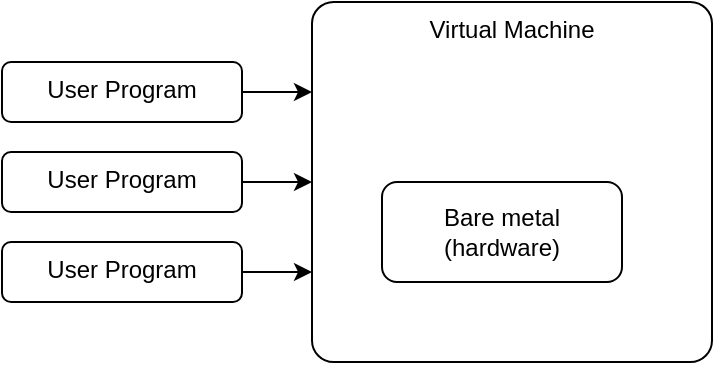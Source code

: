 <mxfile>
    <diagram id="n-Irl12fS1ZTWZU4A_ri" name="Page-1">
        <mxGraphModel dx="851" dy="1290" grid="1" gridSize="10" guides="1" tooltips="1" connect="1" arrows="1" fold="1" page="1" pageScale="1" pageWidth="850" pageHeight="1100" math="0" shadow="0">
            <root>
                <mxCell id="0"/>
                <mxCell id="1" parent="0"/>
                <mxCell id="2" value="Virtual Machine" style="rounded=1;whiteSpace=wrap;html=1;verticalAlign=top;arcSize=6;" vertex="1" parent="1">
                    <mxGeometry x="325" y="320" width="200" height="180" as="geometry"/>
                </mxCell>
                <mxCell id="3" value="Bare metal (hardware)" style="rounded=1;whiteSpace=wrap;html=1;verticalAlign=middle;" vertex="1" parent="1">
                    <mxGeometry x="360" y="410" width="120" height="50" as="geometry"/>
                </mxCell>
                <mxCell id="12" style="edgeStyle=orthogonalEdgeStyle;rounded=0;orthogonalLoop=1;jettySize=auto;html=1;exitX=1;exitY=0.5;exitDx=0;exitDy=0;entryX=0;entryY=0.5;entryDx=0;entryDy=0;" edge="1" parent="1" source="4" target="2">
                    <mxGeometry relative="1" as="geometry"/>
                </mxCell>
                <mxCell id="4" value="User Program" style="rounded=1;whiteSpace=wrap;html=1;verticalAlign=top;" vertex="1" parent="1">
                    <mxGeometry x="170" y="395" width="120" height="30" as="geometry"/>
                </mxCell>
                <mxCell id="13" style="edgeStyle=orthogonalEdgeStyle;rounded=0;orthogonalLoop=1;jettySize=auto;html=1;exitX=1;exitY=0.5;exitDx=0;exitDy=0;entryX=0;entryY=0.75;entryDx=0;entryDy=0;" edge="1" parent="1" source="5" target="2">
                    <mxGeometry relative="1" as="geometry"/>
                </mxCell>
                <mxCell id="5" value="User Program" style="rounded=1;whiteSpace=wrap;html=1;verticalAlign=top;" vertex="1" parent="1">
                    <mxGeometry x="170" y="440" width="120" height="30" as="geometry"/>
                </mxCell>
                <mxCell id="9" style="edgeStyle=orthogonalEdgeStyle;rounded=0;orthogonalLoop=1;jettySize=auto;html=1;exitX=1;exitY=0.5;exitDx=0;exitDy=0;entryX=0;entryY=0.25;entryDx=0;entryDy=0;" edge="1" parent="1" source="7" target="2">
                    <mxGeometry relative="1" as="geometry"/>
                </mxCell>
                <mxCell id="7" value="User Program" style="rounded=1;whiteSpace=wrap;html=1;verticalAlign=top;" vertex="1" parent="1">
                    <mxGeometry x="170" y="350" width="120" height="30" as="geometry"/>
                </mxCell>
            </root>
        </mxGraphModel>
    </diagram>
</mxfile>
